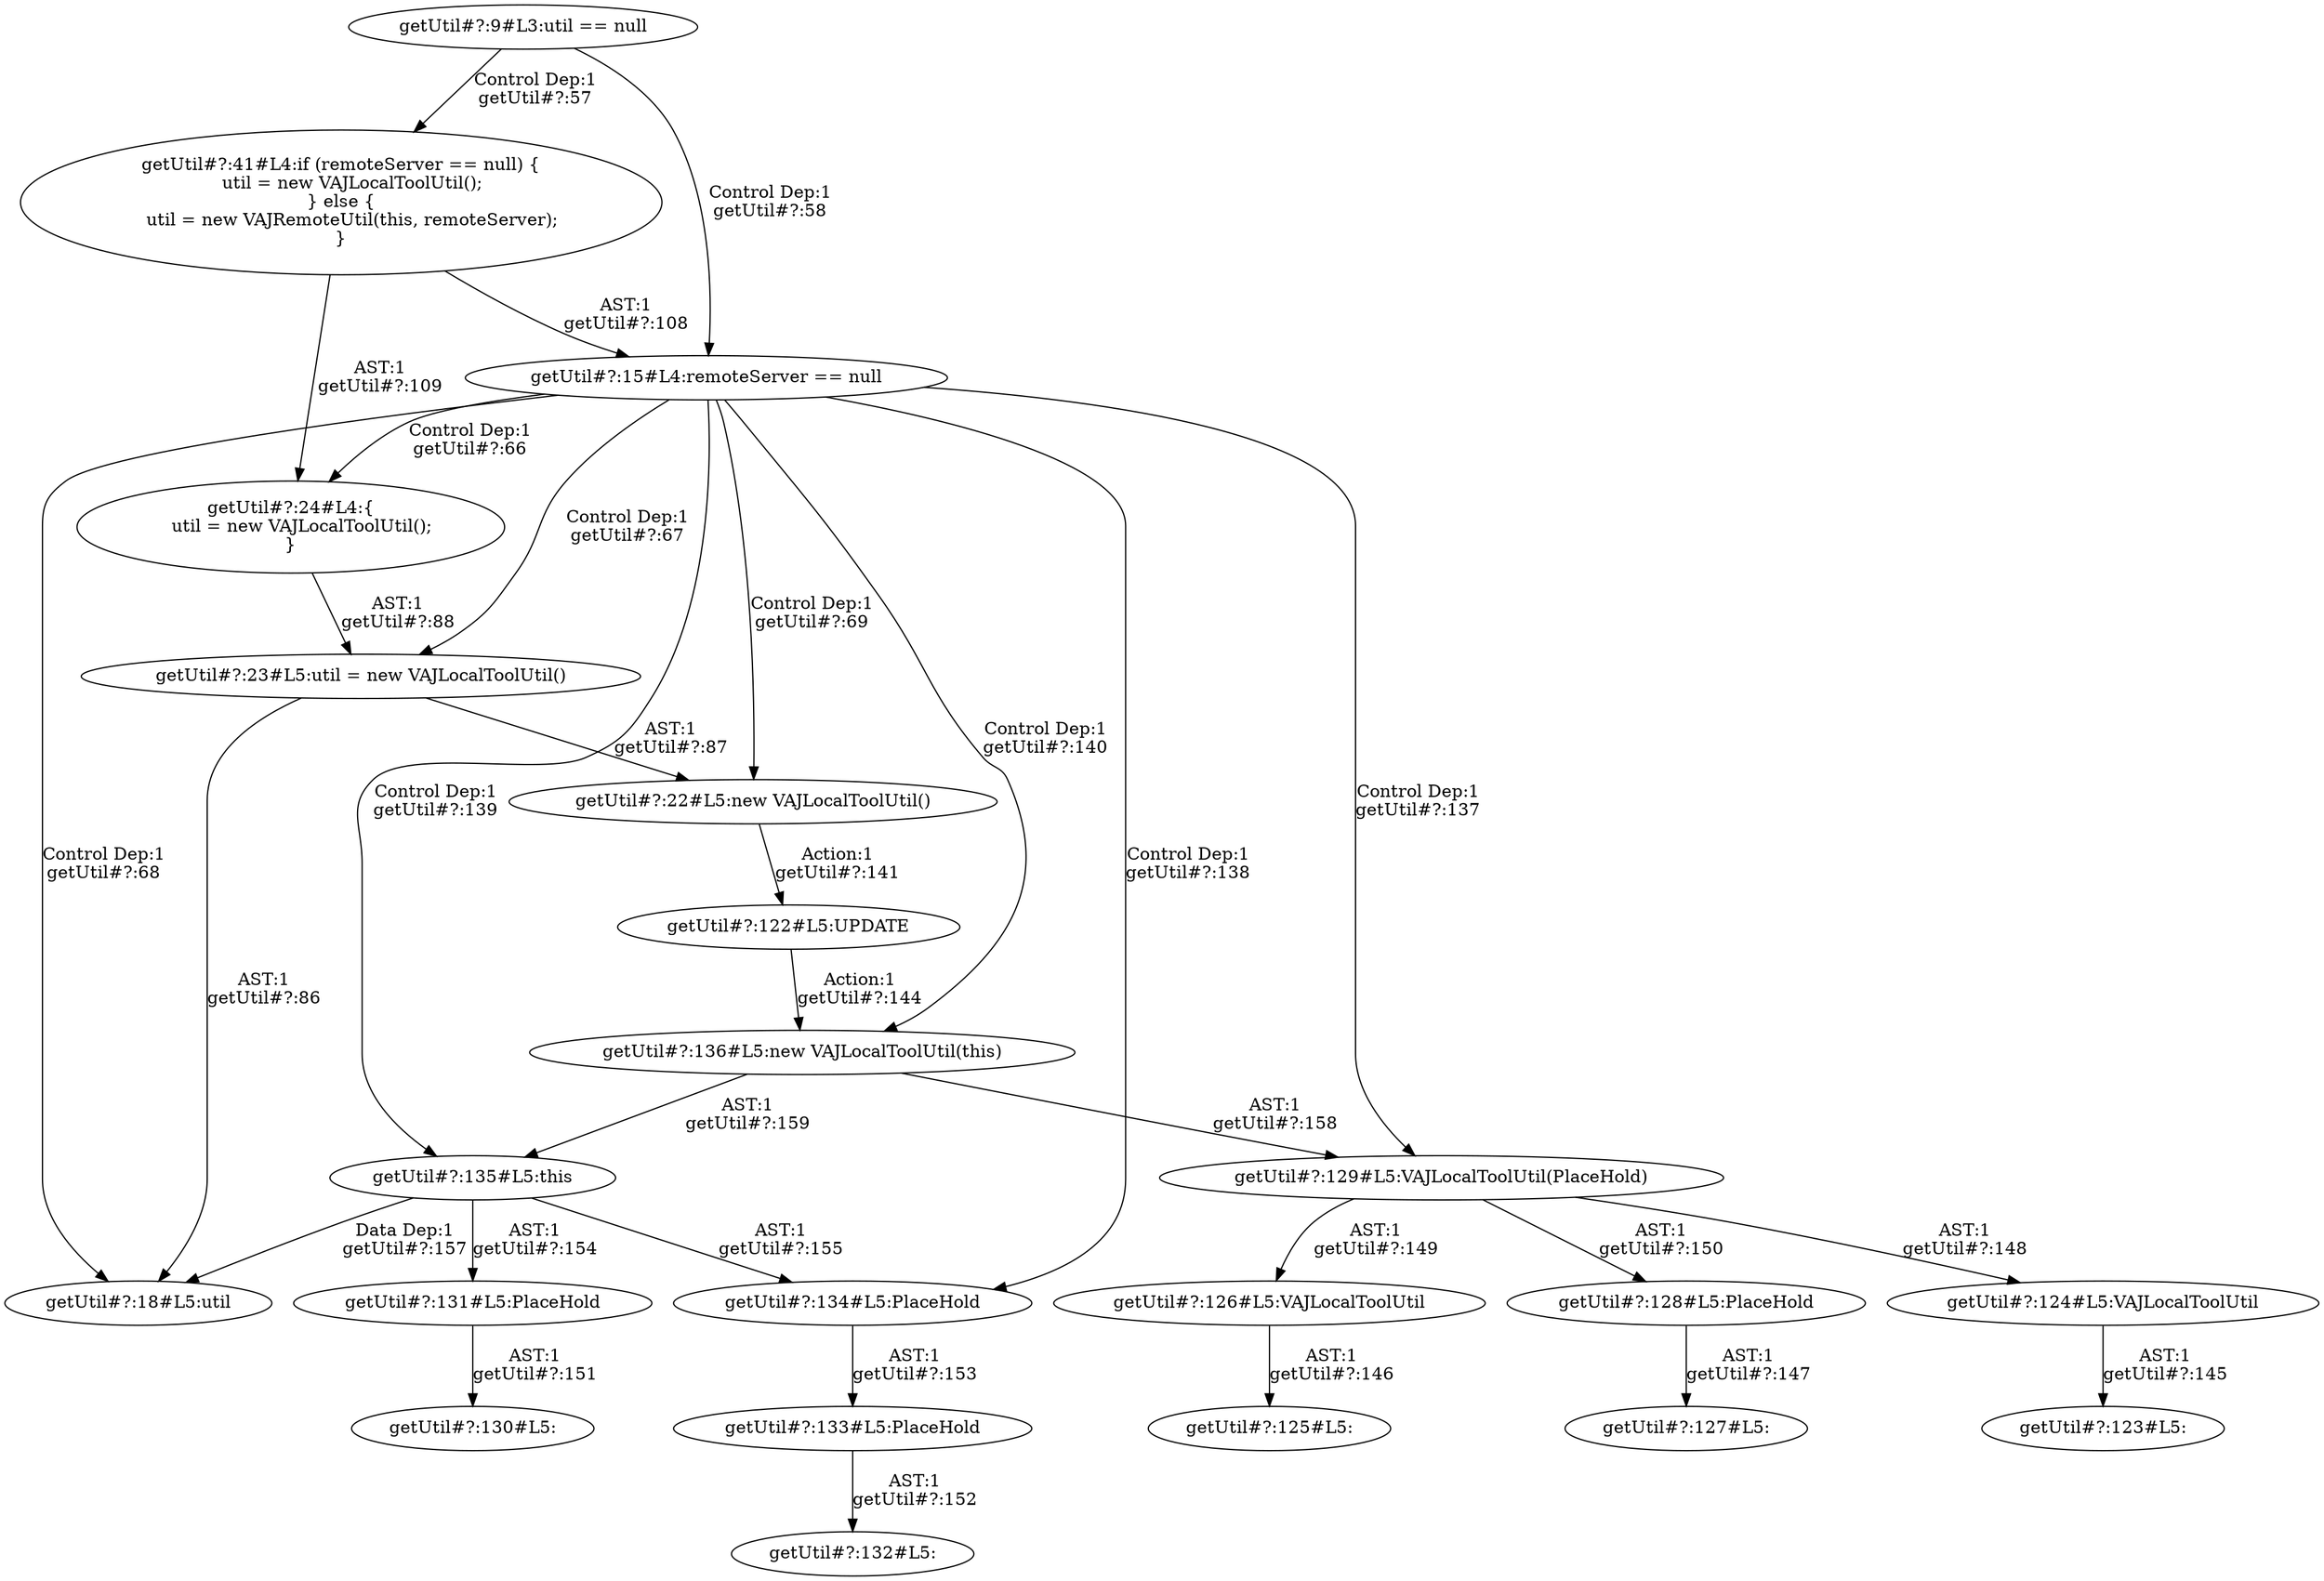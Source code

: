 digraph "Pattern" {
0 [label="getUtil#?:122#L5:UPDATE" shape=ellipse]
1 [label="getUtil#?:22#L5:new VAJLocalToolUtil()" shape=ellipse]
2 [label="getUtil#?:15#L4:remoteServer == null" shape=ellipse]
3 [label="getUtil#?:9#L3:util == null" shape=ellipse]
4 [label="getUtil#?:41#L4:if (remoteServer == null) \{
    util = new VAJLocalToolUtil();
\} else \{
    util = new VAJRemoteUtil(this, remoteServer);
\}" shape=ellipse]
5 [label="getUtil#?:24#L4:\{
    util = new VAJLocalToolUtil();
\}" shape=ellipse]
6 [label="getUtil#?:23#L5:util = new VAJLocalToolUtil()" shape=ellipse]
7 [label="getUtil#?:18#L5:util" shape=ellipse]
8 [label="getUtil#?:135#L5:this" shape=ellipse]
9 [label="getUtil#?:131#L5:PlaceHold" shape=ellipse]
10 [label="getUtil#?:130#L5:" shape=ellipse]
11 [label="getUtil#?:134#L5:PlaceHold" shape=ellipse]
12 [label="getUtil#?:133#L5:PlaceHold" shape=ellipse]
13 [label="getUtil#?:132#L5:" shape=ellipse]
14 [label="getUtil#?:129#L5:VAJLocalToolUtil(PlaceHold)" shape=ellipse]
15 [label="getUtil#?:124#L5:VAJLocalToolUtil" shape=ellipse]
16 [label="getUtil#?:123#L5:" shape=ellipse]
17 [label="getUtil#?:126#L5:VAJLocalToolUtil" shape=ellipse]
18 [label="getUtil#?:125#L5:" shape=ellipse]
19 [label="getUtil#?:128#L5:PlaceHold" shape=ellipse]
20 [label="getUtil#?:127#L5:" shape=ellipse]
21 [label="getUtil#?:136#L5:new VAJLocalToolUtil(this)" shape=ellipse]
0 -> 21 [label="Action:1
getUtil#?:144"];
1 -> 0 [label="Action:1
getUtil#?:141"];
2 -> 1 [label="Control Dep:1
getUtil#?:69"];
2 -> 5 [label="Control Dep:1
getUtil#?:66"];
2 -> 6 [label="Control Dep:1
getUtil#?:67"];
2 -> 7 [label="Control Dep:1
getUtil#?:68"];
2 -> 14 [label="Control Dep:1
getUtil#?:137"];
2 -> 11 [label="Control Dep:1
getUtil#?:138"];
2 -> 8 [label="Control Dep:1
getUtil#?:139"];
2 -> 21 [label="Control Dep:1
getUtil#?:140"];
3 -> 2 [label="Control Dep:1
getUtil#?:58"];
3 -> 4 [label="Control Dep:1
getUtil#?:57"];
4 -> 2 [label="AST:1
getUtil#?:108"];
4 -> 5 [label="AST:1
getUtil#?:109"];
5 -> 6 [label="AST:1
getUtil#?:88"];
6 -> 1 [label="AST:1
getUtil#?:87"];
6 -> 7 [label="AST:1
getUtil#?:86"];
8 -> 7 [label="Data Dep:1
getUtil#?:157"];
8 -> 9 [label="AST:1
getUtil#?:154"];
8 -> 11 [label="AST:1
getUtil#?:155"];
9 -> 10 [label="AST:1
getUtil#?:151"];
11 -> 12 [label="AST:1
getUtil#?:153"];
12 -> 13 [label="AST:1
getUtil#?:152"];
14 -> 15 [label="AST:1
getUtil#?:148"];
14 -> 17 [label="AST:1
getUtil#?:149"];
14 -> 19 [label="AST:1
getUtil#?:150"];
15 -> 16 [label="AST:1
getUtil#?:145"];
17 -> 18 [label="AST:1
getUtil#?:146"];
19 -> 20 [label="AST:1
getUtil#?:147"];
21 -> 8 [label="AST:1
getUtil#?:159"];
21 -> 14 [label="AST:1
getUtil#?:158"];
}